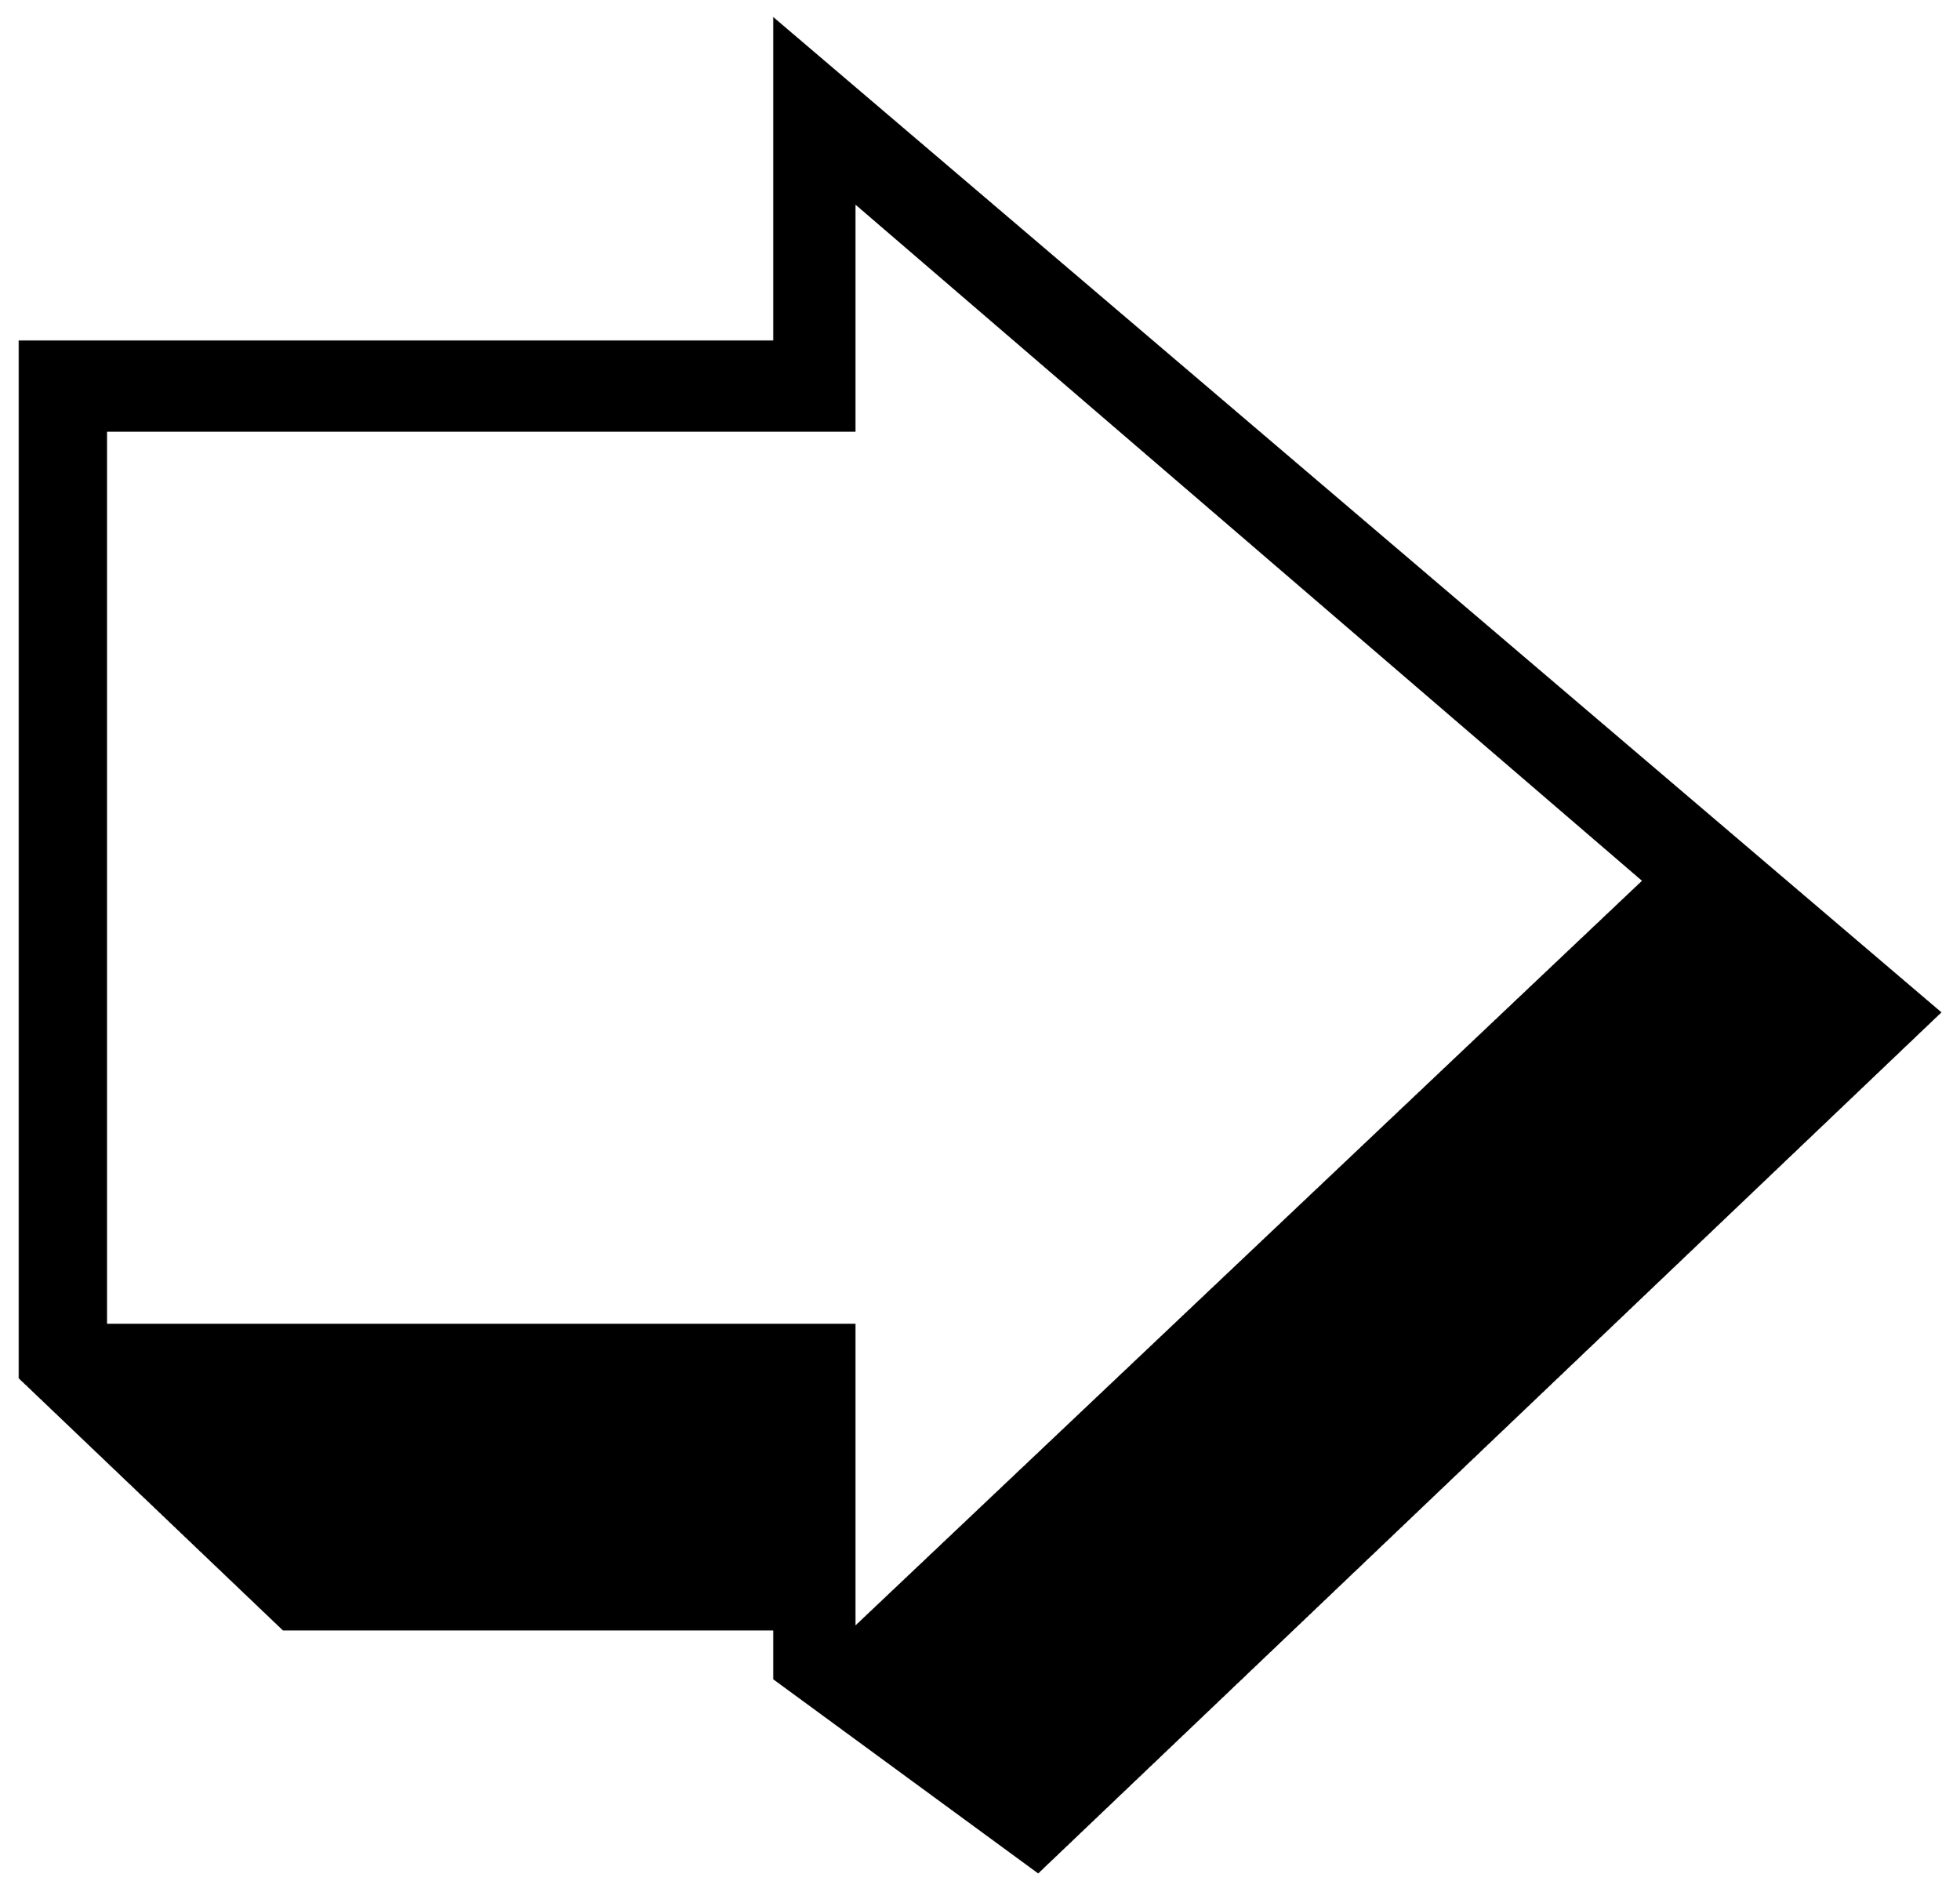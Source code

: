 


\begin{tikzpicture}[y=0.80pt, x=0.80pt, yscale=-1.0, xscale=1.0, inner sep=0pt, outer sep=0pt]
\begin{scope}[shift={(100.0,1832.0)},nonzero rule]
  \path[draw=.,fill=.,line width=1.600pt] (1382.0,-664.0) --
    (780.0,-90.0) -- (604.0,-219.0) -- (604.0,-252.0) --
    (276.0,-252.0) -- (100.0,-420.0) -- (100.0,-1112.0) --
    (604.0,-1112.0) -- (604.0,-1327.0) -- (1382.0,-664.0) --
    cycle(1185.0,-752.0) -- (657.0,-1206.0) -- (657.0,-1053.0)
    -- (157.0,-1053.0) -- (157.0,-455.0) -- (657.0,-455.0) --
    (657.0,-252.0) -- (1185.0,-752.0) -- cycle;
\end{scope}

\end{tikzpicture}

